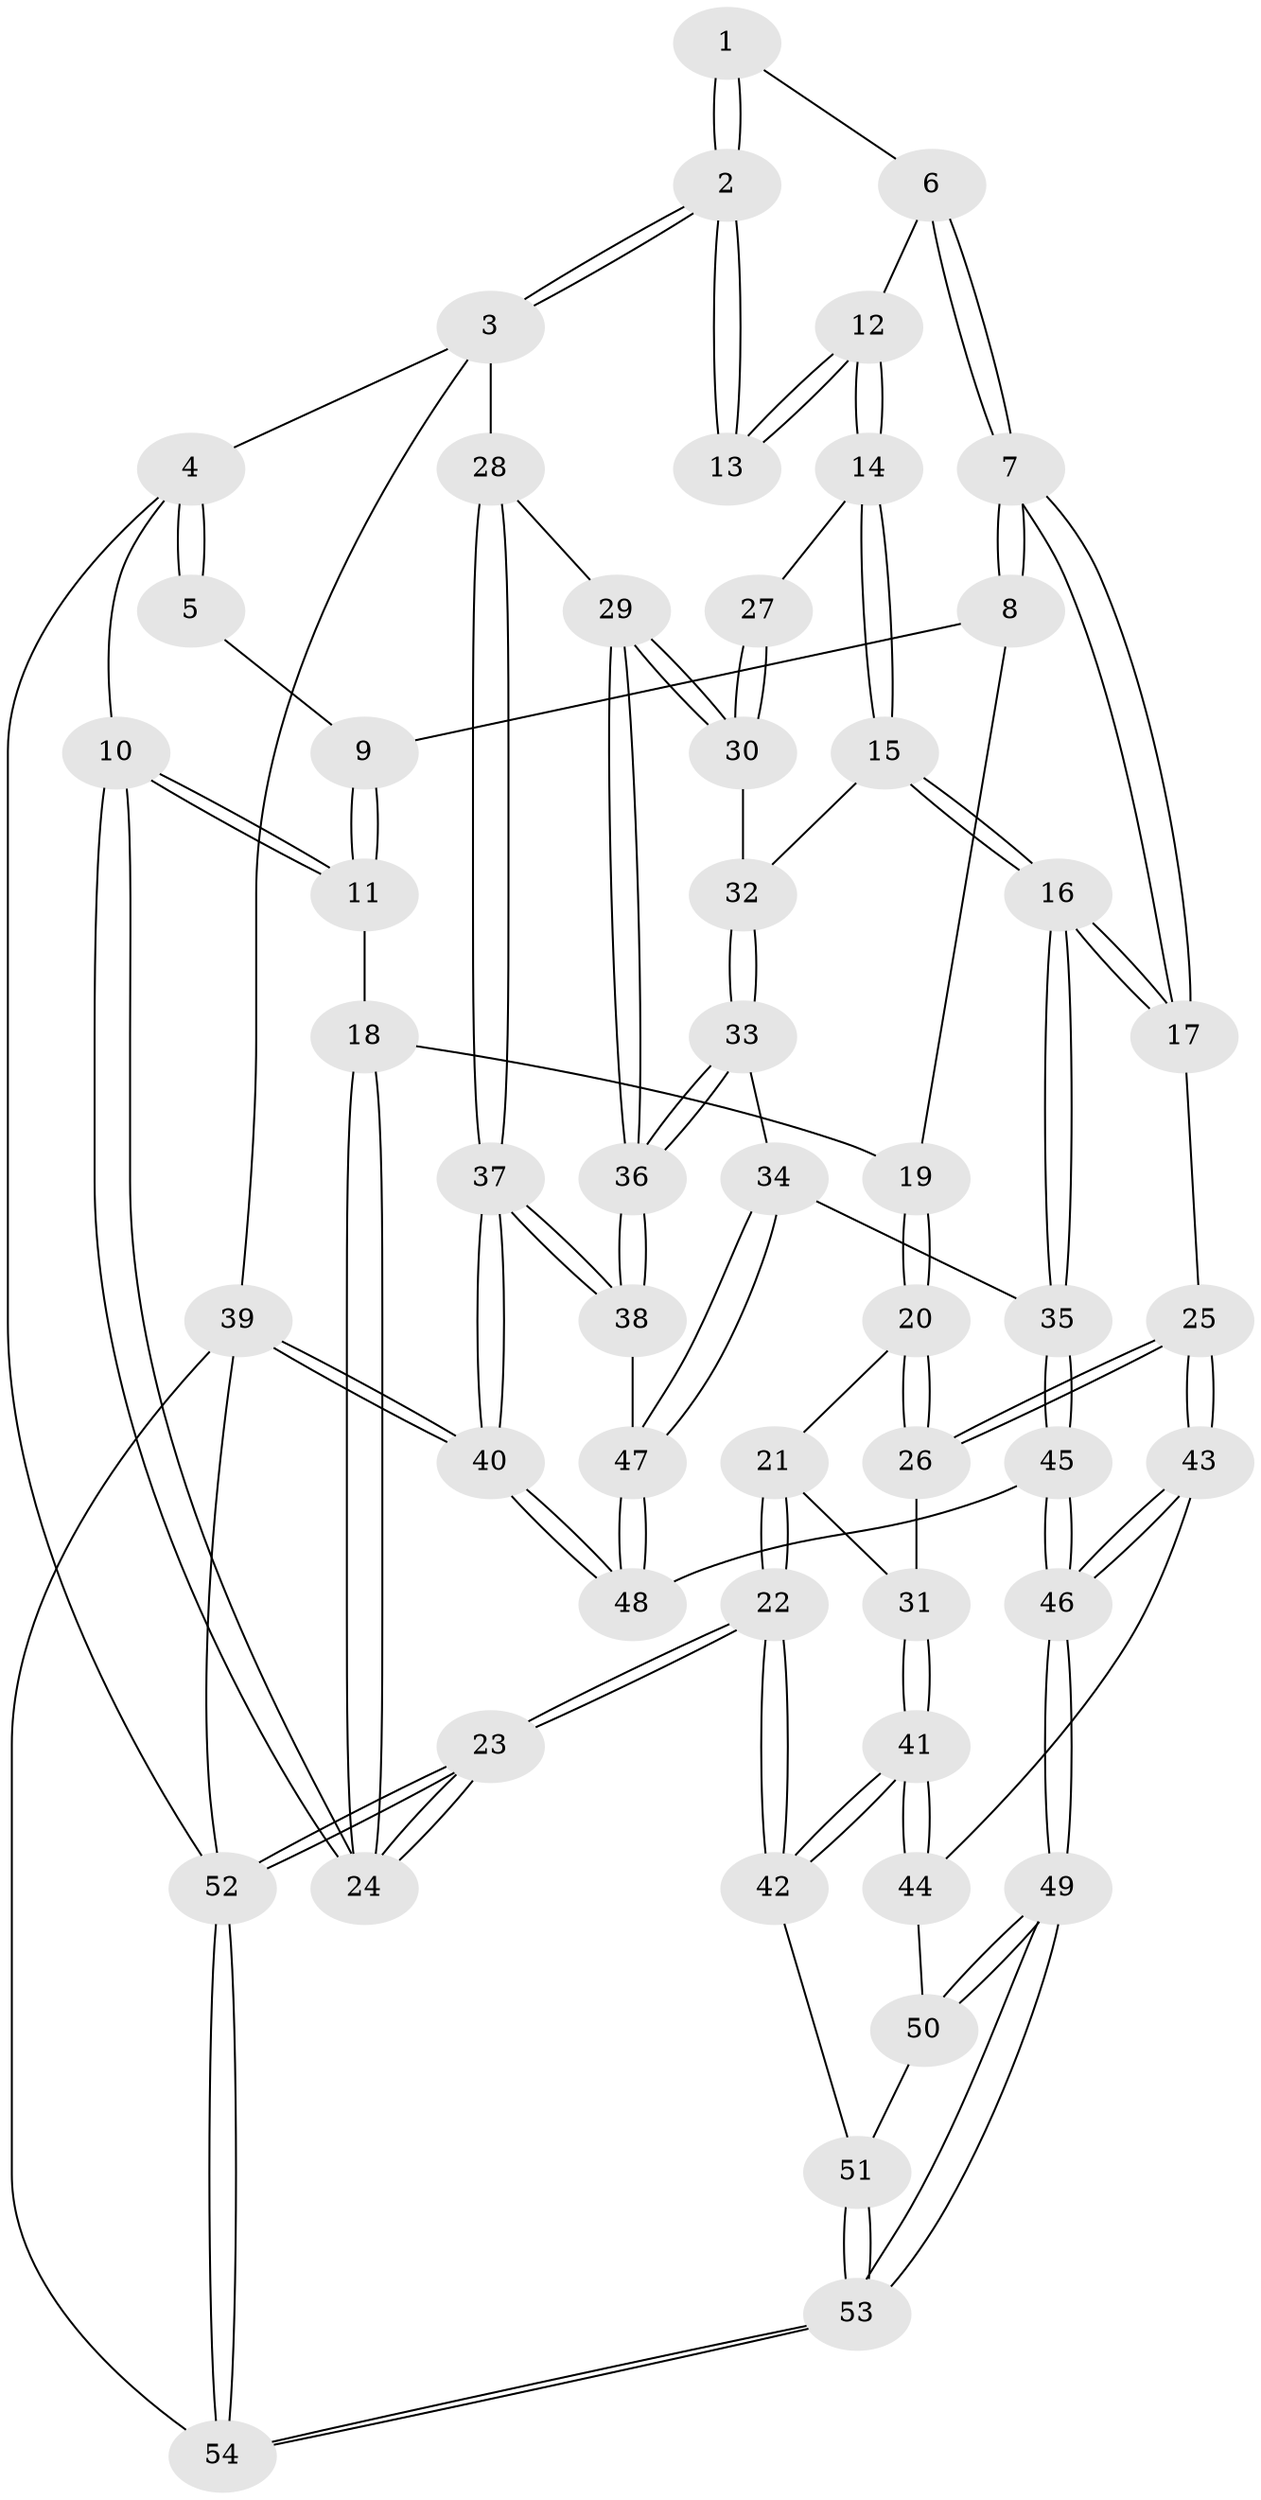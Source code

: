// Generated by graph-tools (version 1.1) at 2025/38/03/09/25 02:38:42]
// undirected, 54 vertices, 132 edges
graph export_dot {
graph [start="1"]
  node [color=gray90,style=filled];
  1 [pos="+0.34130974102429773+0"];
  2 [pos="+1+0"];
  3 [pos="+1+0"];
  4 [pos="+0+0"];
  5 [pos="+0.2663811129329735+0"];
  6 [pos="+0.42310042866942377+0.11671073931829554"];
  7 [pos="+0.4194234672370527+0.22774376946824726"];
  8 [pos="+0.18713025340713874+0.13454699783257162"];
  9 [pos="+0.1916267696183361+0"];
  10 [pos="+0+0.16999328289264426"];
  11 [pos="+0+0.1597506468050531"];
  12 [pos="+0.5286531835973183+0.10091820248318713"];
  13 [pos="+1+0"];
  14 [pos="+0.6834645783936271+0.22203324679260011"];
  15 [pos="+0.6524158100093053+0.26883245838875025"];
  16 [pos="+0.4818938294014893+0.3812096525982309"];
  17 [pos="+0.4628570316765042+0.37611394488367994"];
  18 [pos="+0.13137218523922908+0.2242541827710119"];
  19 [pos="+0.1412261997743627+0.22466769899403066"];
  20 [pos="+0.1458358862993182+0.23343181162044993"];
  21 [pos="+0.11222534910416948+0.33491552233002814"];
  22 [pos="+0+0.6687411423608041"];
  23 [pos="+0+0.6704928085091054"];
  24 [pos="+0+0.5599485230244642"];
  25 [pos="+0.4379385066186773+0.38523643237505123"];
  26 [pos="+0.3311031120270013+0.381336293576461"];
  27 [pos="+0.7220344573398806+0.17575956641714932"];
  28 [pos="+1+0.14243431183392447"];
  29 [pos="+0.9007253350451152+0.38756443348091446"];
  30 [pos="+0.8740381640388802+0.38250344414862664"];
  31 [pos="+0.21897544934359642+0.4388599269721898"];
  32 [pos="+0.7791283249882974+0.37235142393305853"];
  33 [pos="+0.7579607700594728+0.47827717262333896"];
  34 [pos="+0.5427152592540719+0.4409467239820618"];
  35 [pos="+0.5071339009545082+0.4204930489214538"];
  36 [pos="+0.8680636000440174+0.5895571855112607"];
  37 [pos="+1+1"];
  38 [pos="+0.8816118749735103+0.6479046462842052"];
  39 [pos="+1+1"];
  40 [pos="+1+1"];
  41 [pos="+0+0.6376398054706979"];
  42 [pos="+0+0.6605091475069886"];
  43 [pos="+0.3297877990643623+0.5886898044197577"];
  44 [pos="+0.20478785605903504+0.6376094526695872"];
  45 [pos="+0.5229818370031981+0.7436344526350922"];
  46 [pos="+0.4248005856790104+0.7838810899485477"];
  47 [pos="+0.7017536501903943+0.6051977131943169"];
  48 [pos="+0.5300010651371685+0.7458574806314757"];
  49 [pos="+0.42275395011012723+0.7858723472579834"];
  50 [pos="+0.33004797611473874+0.7525114183565913"];
  51 [pos="+0.1689500162367691+0.7822219573335258"];
  52 [pos="+0+1"];
  53 [pos="+0.3548374536827118+0.95039640110425"];
  54 [pos="+0.34347179080814844+1"];
  1 -- 2;
  1 -- 2;
  1 -- 6;
  2 -- 3;
  2 -- 3;
  2 -- 13;
  2 -- 13;
  3 -- 4;
  3 -- 28;
  3 -- 39;
  4 -- 5;
  4 -- 5;
  4 -- 10;
  4 -- 52;
  5 -- 9;
  6 -- 7;
  6 -- 7;
  6 -- 12;
  7 -- 8;
  7 -- 8;
  7 -- 17;
  7 -- 17;
  8 -- 9;
  8 -- 19;
  9 -- 11;
  9 -- 11;
  10 -- 11;
  10 -- 11;
  10 -- 24;
  10 -- 24;
  11 -- 18;
  12 -- 13;
  12 -- 13;
  12 -- 14;
  12 -- 14;
  14 -- 15;
  14 -- 15;
  14 -- 27;
  15 -- 16;
  15 -- 16;
  15 -- 32;
  16 -- 17;
  16 -- 17;
  16 -- 35;
  16 -- 35;
  17 -- 25;
  18 -- 19;
  18 -- 24;
  18 -- 24;
  19 -- 20;
  19 -- 20;
  20 -- 21;
  20 -- 26;
  20 -- 26;
  21 -- 22;
  21 -- 22;
  21 -- 31;
  22 -- 23;
  22 -- 23;
  22 -- 42;
  22 -- 42;
  23 -- 24;
  23 -- 24;
  23 -- 52;
  23 -- 52;
  25 -- 26;
  25 -- 26;
  25 -- 43;
  25 -- 43;
  26 -- 31;
  27 -- 30;
  27 -- 30;
  28 -- 29;
  28 -- 37;
  28 -- 37;
  29 -- 30;
  29 -- 30;
  29 -- 36;
  29 -- 36;
  30 -- 32;
  31 -- 41;
  31 -- 41;
  32 -- 33;
  32 -- 33;
  33 -- 34;
  33 -- 36;
  33 -- 36;
  34 -- 35;
  34 -- 47;
  34 -- 47;
  35 -- 45;
  35 -- 45;
  36 -- 38;
  36 -- 38;
  37 -- 38;
  37 -- 38;
  37 -- 40;
  37 -- 40;
  38 -- 47;
  39 -- 40;
  39 -- 40;
  39 -- 54;
  39 -- 52;
  40 -- 48;
  40 -- 48;
  41 -- 42;
  41 -- 42;
  41 -- 44;
  41 -- 44;
  42 -- 51;
  43 -- 44;
  43 -- 46;
  43 -- 46;
  44 -- 50;
  45 -- 46;
  45 -- 46;
  45 -- 48;
  46 -- 49;
  46 -- 49;
  47 -- 48;
  47 -- 48;
  49 -- 50;
  49 -- 50;
  49 -- 53;
  49 -- 53;
  50 -- 51;
  51 -- 53;
  51 -- 53;
  52 -- 54;
  52 -- 54;
  53 -- 54;
  53 -- 54;
}
